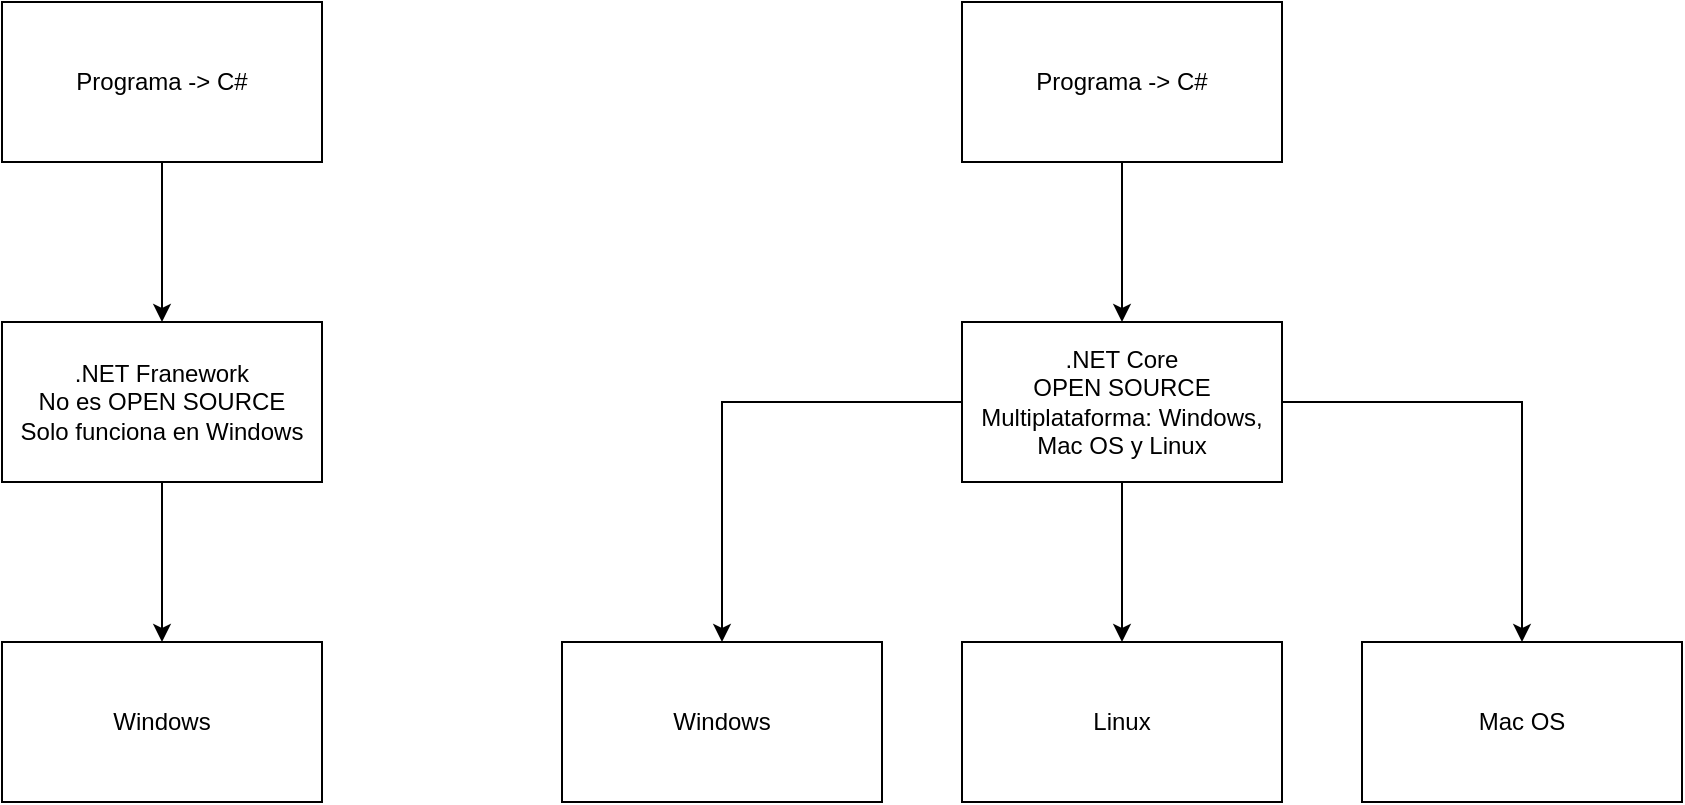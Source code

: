 <mxfile version="14.9.0" type="google"><diagram id="3D4RHv8rvGqugwO-0410" name="Page-1"><mxGraphModel dx="1038" dy="588" grid="1" gridSize="10" guides="1" tooltips="1" connect="1" arrows="1" fold="1" page="1" pageScale="1" pageWidth="827" pageHeight="1169" math="0" shadow="0"><root><mxCell id="0"/><mxCell id="1" parent="0"/><mxCell id="FqAqWIVUvHIfIrvpsWuk-3" value="" style="edgeStyle=orthogonalEdgeStyle;rounded=0;orthogonalLoop=1;jettySize=auto;html=1;" edge="1" parent="1" source="FqAqWIVUvHIfIrvpsWuk-1" target="FqAqWIVUvHIfIrvpsWuk-2"><mxGeometry relative="1" as="geometry"/></mxCell><mxCell id="FqAqWIVUvHIfIrvpsWuk-1" value="Programa -&amp;gt; C#" style="rounded=0;whiteSpace=wrap;html=1;" vertex="1" parent="1"><mxGeometry x="120" y="80" width="160" height="80" as="geometry"/></mxCell><mxCell id="FqAqWIVUvHIfIrvpsWuk-5" value="" style="edgeStyle=orthogonalEdgeStyle;rounded=0;orthogonalLoop=1;jettySize=auto;html=1;" edge="1" parent="1" source="FqAqWIVUvHIfIrvpsWuk-2" target="FqAqWIVUvHIfIrvpsWuk-4"><mxGeometry relative="1" as="geometry"/></mxCell><mxCell id="FqAqWIVUvHIfIrvpsWuk-2" value=".NET Franework&lt;br&gt;No es OPEN SOURCE&lt;br&gt;Solo funciona en Windows" style="rounded=0;whiteSpace=wrap;html=1;" vertex="1" parent="1"><mxGeometry x="120" y="240" width="160" height="80" as="geometry"/></mxCell><mxCell id="FqAqWIVUvHIfIrvpsWuk-4" value="Windows" style="rounded=0;whiteSpace=wrap;html=1;" vertex="1" parent="1"><mxGeometry x="120" y="400" width="160" height="80" as="geometry"/></mxCell><mxCell id="FqAqWIVUvHIfIrvpsWuk-6" value="" style="edgeStyle=orthogonalEdgeStyle;rounded=0;orthogonalLoop=1;jettySize=auto;html=1;" edge="1" parent="1" source="FqAqWIVUvHIfIrvpsWuk-7" target="FqAqWIVUvHIfIrvpsWuk-9"><mxGeometry relative="1" as="geometry"/></mxCell><mxCell id="FqAqWIVUvHIfIrvpsWuk-7" value="Programa -&amp;gt; C#" style="rounded=0;whiteSpace=wrap;html=1;" vertex="1" parent="1"><mxGeometry x="600" y="80" width="160" height="80" as="geometry"/></mxCell><mxCell id="FqAqWIVUvHIfIrvpsWuk-8" value="" style="edgeStyle=orthogonalEdgeStyle;rounded=0;orthogonalLoop=1;jettySize=auto;html=1;" edge="1" parent="1" source="FqAqWIVUvHIfIrvpsWuk-9" target="FqAqWIVUvHIfIrvpsWuk-10"><mxGeometry relative="1" as="geometry"/></mxCell><mxCell id="FqAqWIVUvHIfIrvpsWuk-13" style="edgeStyle=orthogonalEdgeStyle;rounded=0;orthogonalLoop=1;jettySize=auto;html=1;exitX=1;exitY=0.5;exitDx=0;exitDy=0;entryX=0.5;entryY=0;entryDx=0;entryDy=0;" edge="1" parent="1" source="FqAqWIVUvHIfIrvpsWuk-9" target="FqAqWIVUvHIfIrvpsWuk-12"><mxGeometry relative="1" as="geometry"/></mxCell><mxCell id="FqAqWIVUvHIfIrvpsWuk-14" style="edgeStyle=orthogonalEdgeStyle;rounded=0;orthogonalLoop=1;jettySize=auto;html=1;exitX=0.5;exitY=1;exitDx=0;exitDy=0;entryX=0.5;entryY=0;entryDx=0;entryDy=0;" edge="1" parent="1" source="FqAqWIVUvHIfIrvpsWuk-9" target="FqAqWIVUvHIfIrvpsWuk-11"><mxGeometry relative="1" as="geometry"/></mxCell><mxCell id="FqAqWIVUvHIfIrvpsWuk-9" value=".NET Core&lt;br&gt;OPEN SOURCE&lt;br&gt;Multiplataforma: Windows, Mac OS y Linux" style="rounded=0;whiteSpace=wrap;html=1;" vertex="1" parent="1"><mxGeometry x="600" y="240" width="160" height="80" as="geometry"/></mxCell><mxCell id="FqAqWIVUvHIfIrvpsWuk-10" value="Windows" style="rounded=0;whiteSpace=wrap;html=1;" vertex="1" parent="1"><mxGeometry x="400" y="400" width="160" height="80" as="geometry"/></mxCell><mxCell id="FqAqWIVUvHIfIrvpsWuk-11" value="Linux" style="rounded=0;whiteSpace=wrap;html=1;" vertex="1" parent="1"><mxGeometry x="600" y="400" width="160" height="80" as="geometry"/></mxCell><mxCell id="FqAqWIVUvHIfIrvpsWuk-12" value="Mac OS" style="rounded=0;whiteSpace=wrap;html=1;" vertex="1" parent="1"><mxGeometry x="800" y="400" width="160" height="80" as="geometry"/></mxCell></root></mxGraphModel></diagram></mxfile>